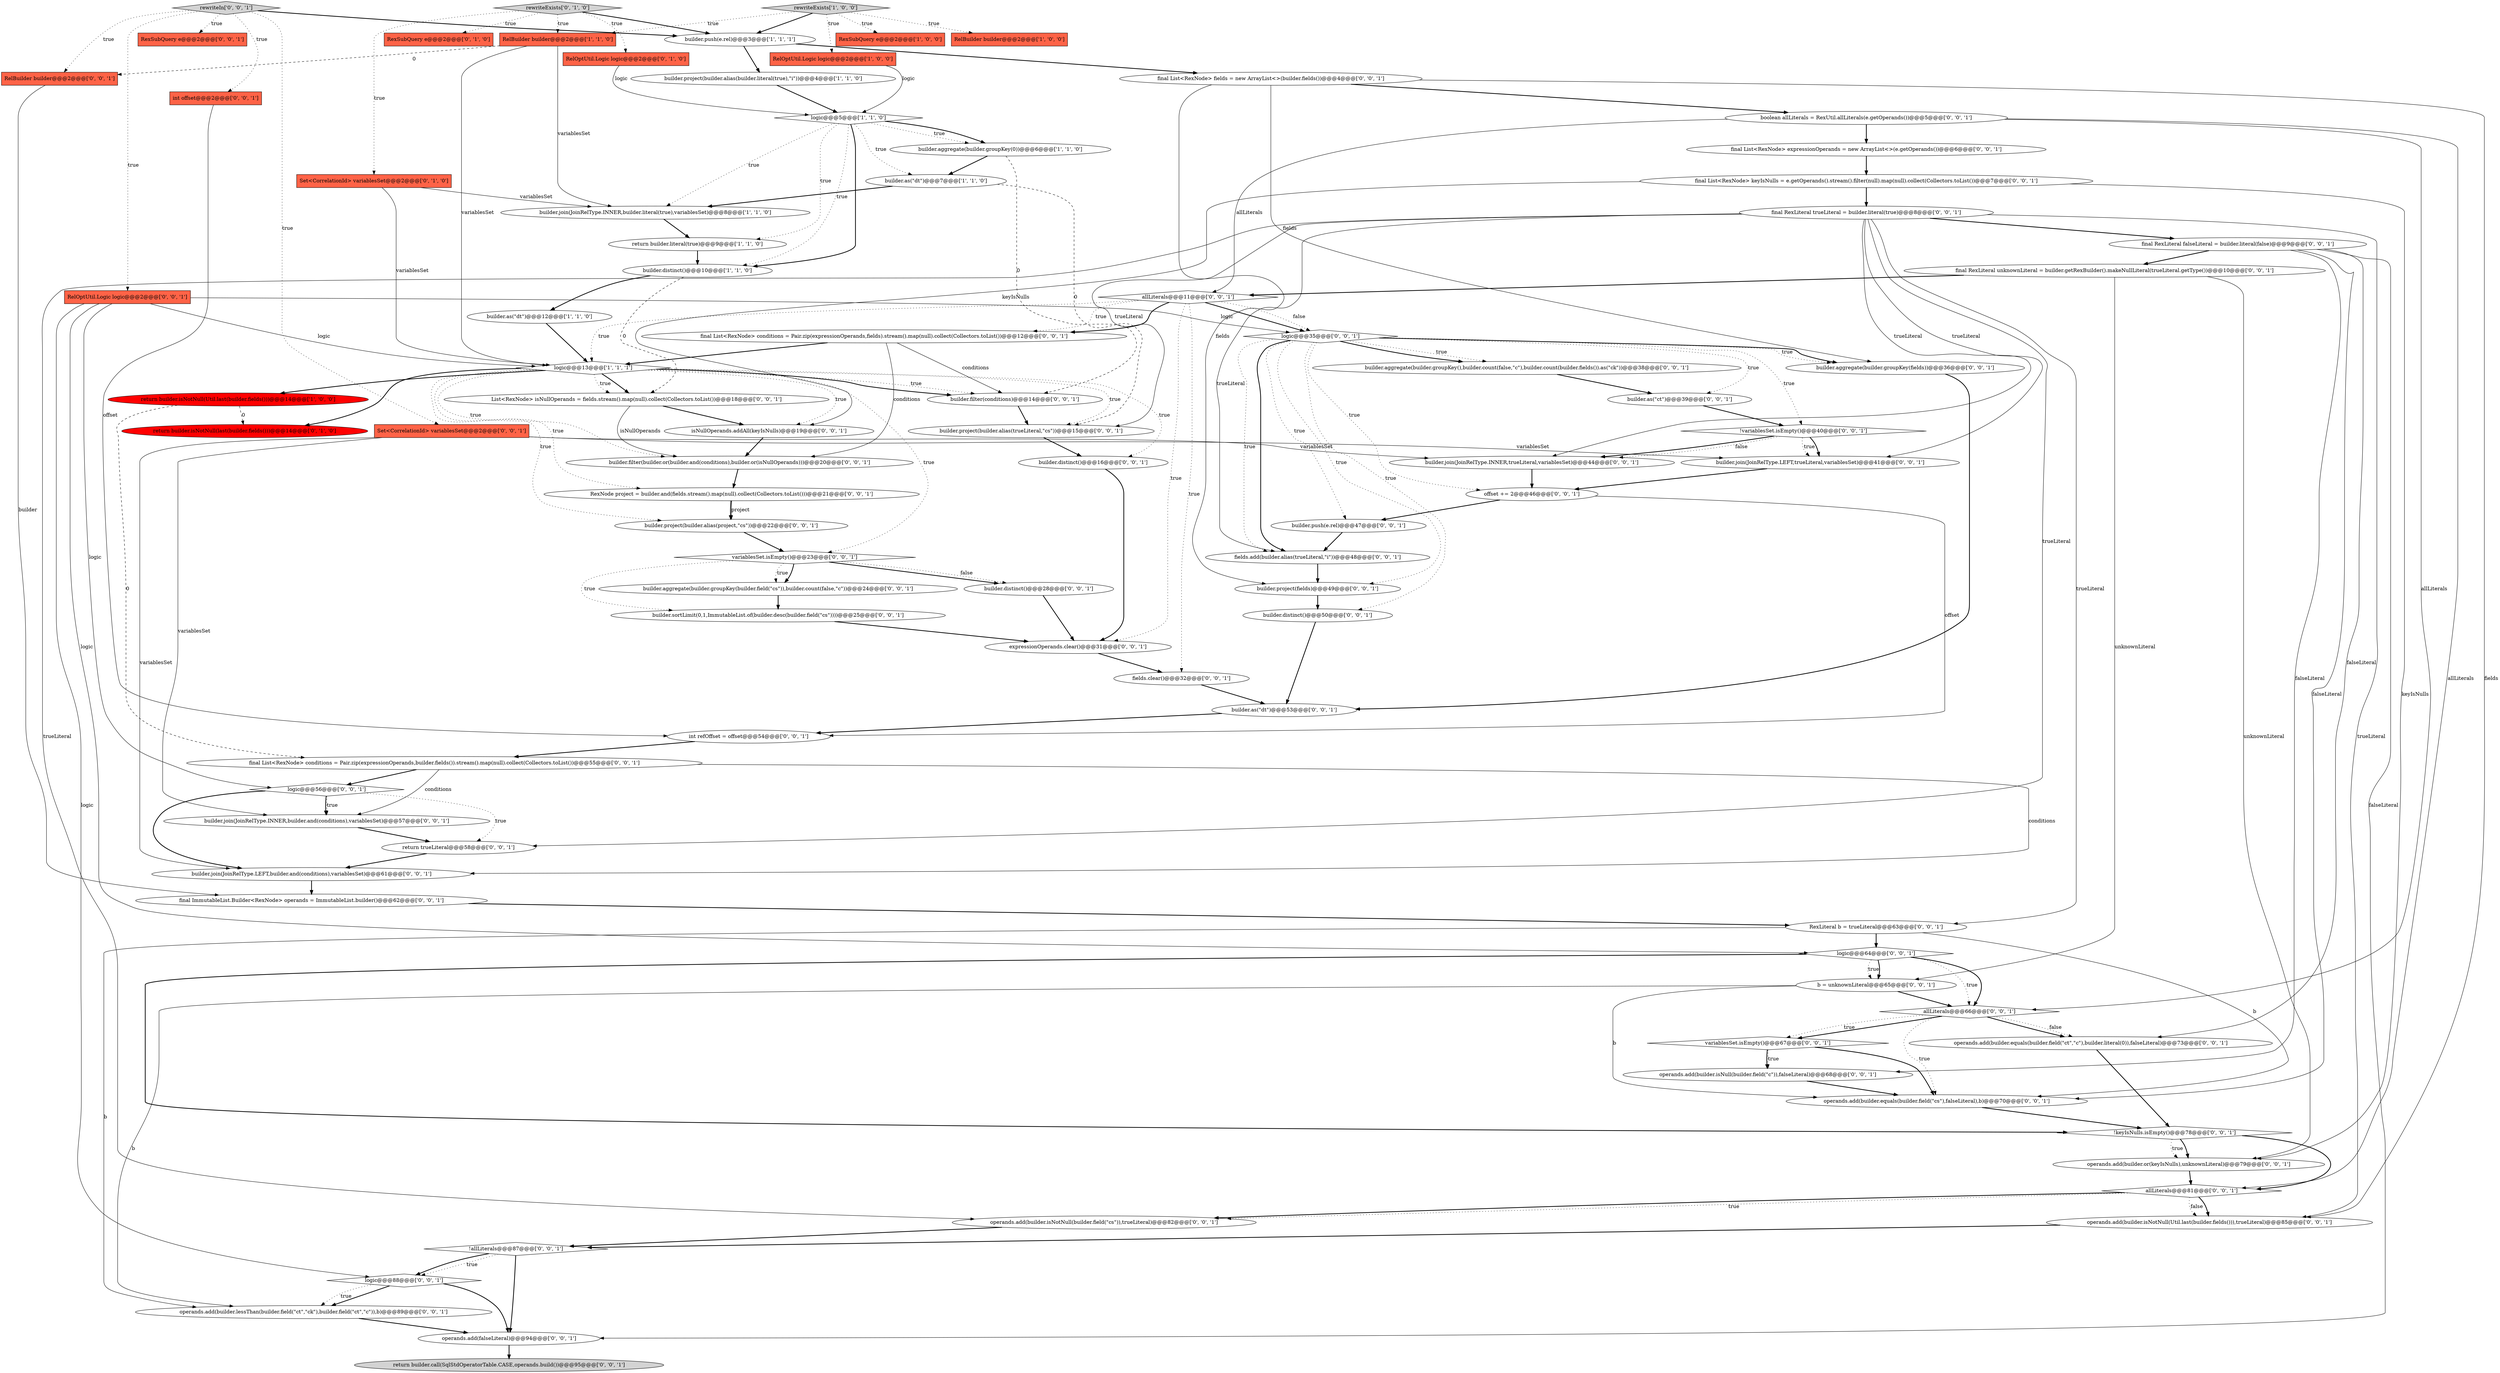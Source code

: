 digraph {
24 [style = filled, label = "rewriteIn['0', '0', '1']", fillcolor = lightgray, shape = diamond image = "AAA0AAABBB3BBB"];
16 [style = filled, label = "RelOptUtil.Logic logic@@@2@@@['0', '1', '0']", fillcolor = tomato, shape = box image = "AAA0AAABBB2BBB"];
57 [style = filled, label = "builder.distinct()@@@28@@@['0', '0', '1']", fillcolor = white, shape = ellipse image = "AAA0AAABBB3BBB"];
76 [style = filled, label = "operands.add(builder.equals(builder.field(\"cs\"),falseLiteral),b)@@@70@@@['0', '0', '1']", fillcolor = white, shape = ellipse image = "AAA0AAABBB3BBB"];
45 [style = filled, label = "final List<RexNode> conditions = Pair.zip(expressionOperands,builder.fields()).stream().map(null).collect(Collectors.toList())@@@55@@@['0', '0', '1']", fillcolor = white, shape = ellipse image = "AAA0AAABBB3BBB"];
86 [style = filled, label = "builder.aggregate(builder.groupKey(fields))@@@36@@@['0', '0', '1']", fillcolor = white, shape = ellipse image = "AAA0AAABBB3BBB"];
4 [style = filled, label = "builder.distinct()@@@10@@@['1', '1', '0']", fillcolor = white, shape = ellipse image = "AAA0AAABBB1BBB"];
5 [style = filled, label = "RelOptUtil.Logic logic@@@2@@@['1', '0', '0']", fillcolor = tomato, shape = box image = "AAA0AAABBB1BBB"];
17 [style = filled, label = "return builder.isNotNull(last(builder.fields()))@@@14@@@['0', '1', '0']", fillcolor = red, shape = ellipse image = "AAA1AAABBB2BBB"];
65 [style = filled, label = "RexNode project = builder.and(fields.stream().map(null).collect(Collectors.toList()))@@@21@@@['0', '0', '1']", fillcolor = white, shape = ellipse image = "AAA0AAABBB3BBB"];
47 [style = filled, label = "allLiterals@@@81@@@['0', '0', '1']", fillcolor = white, shape = diamond image = "AAA0AAABBB3BBB"];
28 [style = filled, label = "final RexLiteral unknownLiteral = builder.getRexBuilder().makeNullLiteral(trueLiteral.getType())@@@10@@@['0', '0', '1']", fillcolor = white, shape = ellipse image = "AAA0AAABBB3BBB"];
19 [style = filled, label = "Set<CorrelationId> variablesSet@@@2@@@['0', '1', '0']", fillcolor = tomato, shape = box image = "AAA0AAABBB2BBB"];
44 [style = filled, label = "operands.add(builder.isNotNull(builder.field(\"cs\")),trueLiteral)@@@82@@@['0', '0', '1']", fillcolor = white, shape = ellipse image = "AAA0AAABBB3BBB"];
55 [style = filled, label = "boolean allLiterals = RexUtil.allLiterals(e.getOperands())@@@5@@@['0', '0', '1']", fillcolor = white, shape = ellipse image = "AAA0AAABBB3BBB"];
82 [style = filled, label = "int refOffset = offset@@@54@@@['0', '0', '1']", fillcolor = white, shape = ellipse image = "AAA0AAABBB3BBB"];
39 [style = filled, label = "allLiterals@@@66@@@['0', '0', '1']", fillcolor = white, shape = diamond image = "AAA0AAABBB3BBB"];
6 [style = filled, label = "builder.project(builder.alias(builder.literal(true),\"i\"))@@@4@@@['1', '1', '0']", fillcolor = white, shape = ellipse image = "AAA0AAABBB1BBB"];
21 [style = filled, label = "variablesSet.isEmpty()@@@67@@@['0', '0', '1']", fillcolor = white, shape = diamond image = "AAA0AAABBB3BBB"];
50 [style = filled, label = "logic@@@56@@@['0', '0', '1']", fillcolor = white, shape = diamond image = "AAA0AAABBB3BBB"];
11 [style = filled, label = "rewriteExists['1', '0', '0']", fillcolor = lightgray, shape = diamond image = "AAA0AAABBB1BBB"];
25 [style = filled, label = "offset += 2@@@46@@@['0', '0', '1']", fillcolor = white, shape = ellipse image = "AAA0AAABBB3BBB"];
42 [style = filled, label = "fields.clear()@@@32@@@['0', '0', '1']", fillcolor = white, shape = ellipse image = "AAA0AAABBB3BBB"];
58 [style = filled, label = "builder.join(JoinRelType.LEFT,trueLiteral,variablesSet)@@@41@@@['0', '0', '1']", fillcolor = white, shape = ellipse image = "AAA0AAABBB3BBB"];
30 [style = filled, label = "builder.filter(conditions)@@@14@@@['0', '0', '1']", fillcolor = white, shape = ellipse image = "AAA0AAABBB3BBB"];
51 [style = filled, label = "logic@@@88@@@['0', '0', '1']", fillcolor = white, shape = diamond image = "AAA0AAABBB3BBB"];
84 [style = filled, label = "!variablesSet.isEmpty()@@@40@@@['0', '0', '1']", fillcolor = white, shape = diamond image = "AAA0AAABBB3BBB"];
63 [style = filled, label = "builder.aggregate(builder.groupKey(),builder.count(false,\"c\"),builder.count(builder.fields()).as(\"ck\"))@@@38@@@['0', '0', '1']", fillcolor = white, shape = ellipse image = "AAA0AAABBB3BBB"];
37 [style = filled, label = "operands.add(builder.equals(builder.field(\"ct\",\"c\"),builder.literal(0)),falseLiteral)@@@73@@@['0', '0', '1']", fillcolor = white, shape = ellipse image = "AAA0AAABBB3BBB"];
87 [style = filled, label = "b = unknownLiteral@@@65@@@['0', '0', '1']", fillcolor = white, shape = ellipse image = "AAA0AAABBB3BBB"];
23 [style = filled, label = "Set<CorrelationId> variablesSet@@@2@@@['0', '0', '1']", fillcolor = tomato, shape = box image = "AAA0AAABBB3BBB"];
60 [style = filled, label = "final List<RexNode> conditions = Pair.zip(expressionOperands,fields).stream().map(null).collect(Collectors.toList())@@@12@@@['0', '0', '1']", fillcolor = white, shape = ellipse image = "AAA0AAABBB3BBB"];
8 [style = filled, label = "builder.as(\"dt\")@@@12@@@['1', '1', '0']", fillcolor = white, shape = ellipse image = "AAA0AAABBB1BBB"];
62 [style = filled, label = "builder.join(JoinRelType.LEFT,builder.and(conditions),variablesSet)@@@61@@@['0', '0', '1']", fillcolor = white, shape = ellipse image = "AAA0AAABBB3BBB"];
83 [style = filled, label = "operands.add(builder.isNull(builder.field(\"c\")),falseLiteral)@@@68@@@['0', '0', '1']", fillcolor = white, shape = ellipse image = "AAA0AAABBB3BBB"];
0 [style = filled, label = "RexSubQuery e@@@2@@@['1', '0', '0']", fillcolor = tomato, shape = box image = "AAA0AAABBB1BBB"];
38 [style = filled, label = "builder.project(builder.alias(trueLiteral,\"cs\"))@@@15@@@['0', '0', '1']", fillcolor = white, shape = ellipse image = "AAA0AAABBB3BBB"];
52 [style = filled, label = "builder.join(JoinRelType.INNER,trueLiteral,variablesSet)@@@44@@@['0', '0', '1']", fillcolor = white, shape = ellipse image = "AAA0AAABBB3BBB"];
20 [style = filled, label = "rewriteExists['0', '1', '0']", fillcolor = lightgray, shape = diamond image = "AAA0AAABBB2BBB"];
33 [style = filled, label = "!allLiterals@@@87@@@['0', '0', '1']", fillcolor = white, shape = diamond image = "AAA0AAABBB3BBB"];
35 [style = filled, label = "return trueLiteral@@@58@@@['0', '0', '1']", fillcolor = white, shape = ellipse image = "AAA0AAABBB3BBB"];
41 [style = filled, label = "RelOptUtil.Logic logic@@@2@@@['0', '0', '1']", fillcolor = tomato, shape = box image = "AAA0AAABBB3BBB"];
32 [style = filled, label = "builder.aggregate(builder.groupKey(builder.field(\"cs\")),builder.count(false,\"c\"))@@@24@@@['0', '0', '1']", fillcolor = white, shape = ellipse image = "AAA0AAABBB3BBB"];
31 [style = filled, label = "variablesSet.isEmpty()@@@23@@@['0', '0', '1']", fillcolor = white, shape = diamond image = "AAA0AAABBB3BBB"];
81 [style = filled, label = "builder.push(e.rel)@@@47@@@['0', '0', '1']", fillcolor = white, shape = ellipse image = "AAA0AAABBB3BBB"];
54 [style = filled, label = "RexSubQuery e@@@2@@@['0', '0', '1']", fillcolor = tomato, shape = box image = "AAA0AAABBB3BBB"];
77 [style = filled, label = "final List<RexNode> keyIsNulls = e.getOperands().stream().filter(null).map(null).collect(Collectors.toList())@@@7@@@['0', '0', '1']", fillcolor = white, shape = ellipse image = "AAA0AAABBB3BBB"];
9 [style = filled, label = "return builder.isNotNull(Util.last(builder.fields()))@@@14@@@['1', '0', '0']", fillcolor = red, shape = ellipse image = "AAA1AAABBB1BBB"];
2 [style = filled, label = "builder.aggregate(builder.groupKey(0))@@@6@@@['1', '1', '0']", fillcolor = white, shape = ellipse image = "AAA0AAABBB1BBB"];
14 [style = filled, label = "builder.as(\"dt\")@@@7@@@['1', '1', '0']", fillcolor = white, shape = ellipse image = "AAA0AAABBB1BBB"];
70 [style = filled, label = "int offset@@@2@@@['0', '0', '1']", fillcolor = tomato, shape = box image = "AAA0AAABBB3BBB"];
26 [style = filled, label = "logic@@@64@@@['0', '0', '1']", fillcolor = white, shape = diamond image = "AAA0AAABBB3BBB"];
67 [style = filled, label = "fields.add(builder.alias(trueLiteral,\"i\"))@@@48@@@['0', '0', '1']", fillcolor = white, shape = ellipse image = "AAA0AAABBB3BBB"];
43 [style = filled, label = "return builder.call(SqlStdOperatorTable.CASE,operands.build())@@@95@@@['0', '0', '1']", fillcolor = lightgray, shape = ellipse image = "AAA0AAABBB3BBB"];
53 [style = filled, label = "builder.distinct()@@@50@@@['0', '0', '1']", fillcolor = white, shape = ellipse image = "AAA0AAABBB3BBB"];
56 [style = filled, label = "isNullOperands.addAll(keyIsNulls)@@@19@@@['0', '0', '1']", fillcolor = white, shape = ellipse image = "AAA0AAABBB3BBB"];
80 [style = filled, label = "final RexLiteral falseLiteral = builder.literal(false)@@@9@@@['0', '0', '1']", fillcolor = white, shape = ellipse image = "AAA0AAABBB3BBB"];
36 [style = filled, label = "operands.add(builder.or(keyIsNulls),unknownLiteral)@@@79@@@['0', '0', '1']", fillcolor = white, shape = ellipse image = "AAA0AAABBB3BBB"];
68 [style = filled, label = "operands.add(builder.isNotNull(Util.last(builder.fields())),trueLiteral)@@@85@@@['0', '0', '1']", fillcolor = white, shape = ellipse image = "AAA0AAABBB3BBB"];
79 [style = filled, label = "operands.add(builder.lessThan(builder.field(\"ct\",\"ck\"),builder.field(\"ct\",\"c\")),b)@@@89@@@['0', '0', '1']", fillcolor = white, shape = ellipse image = "AAA0AAABBB3BBB"];
85 [style = filled, label = "expressionOperands.clear()@@@31@@@['0', '0', '1']", fillcolor = white, shape = ellipse image = "AAA0AAABBB3BBB"];
13 [style = filled, label = "builder.push(e.rel)@@@3@@@['1', '1', '1']", fillcolor = white, shape = ellipse image = "AAA0AAABBB1BBB"];
78 [style = filled, label = "builder.join(JoinRelType.INNER,builder.and(conditions),variablesSet)@@@57@@@['0', '0', '1']", fillcolor = white, shape = ellipse image = "AAA0AAABBB3BBB"];
29 [style = filled, label = "allLiterals@@@11@@@['0', '0', '1']", fillcolor = white, shape = diamond image = "AAA0AAABBB3BBB"];
61 [style = filled, label = "final RexLiteral trueLiteral = builder.literal(true)@@@8@@@['0', '0', '1']", fillcolor = white, shape = ellipse image = "AAA0AAABBB3BBB"];
12 [style = filled, label = "RelBuilder builder@@@2@@@['1', '1', '0']", fillcolor = tomato, shape = box image = "AAA0AAABBB1BBB"];
49 [style = filled, label = "builder.as(\"ct\")@@@39@@@['0', '0', '1']", fillcolor = white, shape = ellipse image = "AAA0AAABBB3BBB"];
1 [style = filled, label = "logic@@@13@@@['1', '1', '1']", fillcolor = white, shape = diamond image = "AAA0AAABBB1BBB"];
75 [style = filled, label = "final ImmutableList.Builder<RexNode> operands = ImmutableList.builder()@@@62@@@['0', '0', '1']", fillcolor = white, shape = ellipse image = "AAA0AAABBB3BBB"];
74 [style = filled, label = "RexLiteral b = trueLiteral@@@63@@@['0', '0', '1']", fillcolor = white, shape = ellipse image = "AAA0AAABBB3BBB"];
69 [style = filled, label = "final List<RexNode> fields = new ArrayList<>(builder.fields())@@@4@@@['0', '0', '1']", fillcolor = white, shape = ellipse image = "AAA0AAABBB3BBB"];
73 [style = filled, label = "RelBuilder builder@@@2@@@['0', '0', '1']", fillcolor = tomato, shape = box image = "AAA0AAABBB3BBB"];
46 [style = filled, label = "builder.as(\"dt\")@@@53@@@['0', '0', '1']", fillcolor = white, shape = ellipse image = "AAA0AAABBB3BBB"];
7 [style = filled, label = "builder.join(JoinRelType.INNER,builder.literal(true),variablesSet)@@@8@@@['1', '1', '0']", fillcolor = white, shape = ellipse image = "AAA0AAABBB1BBB"];
18 [style = filled, label = "RexSubQuery e@@@2@@@['0', '1', '0']", fillcolor = tomato, shape = box image = "AAA0AAABBB2BBB"];
48 [style = filled, label = "builder.project(fields)@@@49@@@['0', '0', '1']", fillcolor = white, shape = ellipse image = "AAA0AAABBB3BBB"];
34 [style = filled, label = "final List<RexNode> expressionOperands = new ArrayList<>(e.getOperands())@@@6@@@['0', '0', '1']", fillcolor = white, shape = ellipse image = "AAA0AAABBB3BBB"];
72 [style = filled, label = "List<RexNode> isNullOperands = fields.stream().map(null).collect(Collectors.toList())@@@18@@@['0', '0', '1']", fillcolor = white, shape = ellipse image = "AAA0AAABBB3BBB"];
10 [style = filled, label = "logic@@@5@@@['1', '1', '0']", fillcolor = white, shape = diamond image = "AAA0AAABBB1BBB"];
3 [style = filled, label = "RelBuilder builder@@@2@@@['1', '0', '0']", fillcolor = tomato, shape = box image = "AAA0AAABBB1BBB"];
71 [style = filled, label = "operands.add(falseLiteral)@@@94@@@['0', '0', '1']", fillcolor = white, shape = ellipse image = "AAA0AAABBB3BBB"];
66 [style = filled, label = "builder.distinct()@@@16@@@['0', '0', '1']", fillcolor = white, shape = ellipse image = "AAA0AAABBB3BBB"];
64 [style = filled, label = "!keyIsNulls.isEmpty()@@@78@@@['0', '0', '1']", fillcolor = white, shape = diamond image = "AAA0AAABBB3BBB"];
27 [style = filled, label = "logic@@@35@@@['0', '0', '1']", fillcolor = white, shape = diamond image = "AAA0AAABBB3BBB"];
59 [style = filled, label = "builder.sortLimit(0,1,ImmutableList.of(builder.desc(builder.field(\"cs\"))))@@@25@@@['0', '0', '1']", fillcolor = white, shape = ellipse image = "AAA0AAABBB3BBB"];
22 [style = filled, label = "builder.project(builder.alias(project,\"cs\"))@@@22@@@['0', '0', '1']", fillcolor = white, shape = ellipse image = "AAA0AAABBB3BBB"];
15 [style = filled, label = "return builder.literal(true)@@@9@@@['1', '1', '0']", fillcolor = white, shape = ellipse image = "AAA0AAABBB1BBB"];
40 [style = filled, label = "builder.filter(builder.or(builder.and(conditions),builder.or(isNullOperands)))@@@20@@@['0', '0', '1']", fillcolor = white, shape = ellipse image = "AAA0AAABBB3BBB"];
84->58 [style = dotted, label="true"];
74->26 [style = bold, label=""];
64->36 [style = bold, label=""];
27->67 [style = dotted, label="true"];
76->64 [style = bold, label=""];
80->71 [style = solid, label="falseLiteral"];
70->82 [style = solid, label="offset"];
87->79 [style = solid, label="b"];
67->48 [style = bold, label=""];
73->75 [style = solid, label="builder"];
28->87 [style = solid, label="unknownLiteral"];
11->12 [style = dotted, label="true"];
12->7 [style = solid, label="variablesSet"];
1->31 [style = dotted, label="true"];
26->87 [style = dotted, label="true"];
24->73 [style = dotted, label="true"];
65->22 [style = solid, label="project"];
27->49 [style = dotted, label="true"];
41->27 [style = solid, label="logic"];
23->52 [style = solid, label="variablesSet"];
1->30 [style = bold, label=""];
69->55 [style = bold, label=""];
1->65 [style = dotted, label="true"];
14->7 [style = bold, label=""];
1->66 [style = dotted, label="true"];
8->1 [style = bold, label=""];
27->86 [style = dotted, label="true"];
39->76 [style = dotted, label="true"];
61->38 [style = solid, label="trueLiteral"];
77->61 [style = bold, label=""];
21->83 [style = bold, label=""];
31->59 [style = dotted, label="true"];
55->47 [style = solid, label="allLiterals"];
4->72 [style = dashed, label="0"];
59->85 [style = bold, label=""];
21->76 [style = bold, label=""];
2->14 [style = bold, label=""];
11->13 [style = bold, label=""];
50->62 [style = bold, label=""];
11->0 [style = dotted, label="true"];
86->46 [style = bold, label=""];
80->76 [style = solid, label="falseLiteral"];
55->34 [style = bold, label=""];
20->18 [style = dotted, label="true"];
4->8 [style = bold, label=""];
27->67 [style = bold, label=""];
25->82 [style = solid, label="offset"];
85->42 [style = bold, label=""];
10->4 [style = dotted, label="true"];
33->71 [style = bold, label=""];
66->85 [style = bold, label=""];
13->69 [style = bold, label=""];
60->1 [style = bold, label=""];
26->64 [style = bold, label=""];
41->26 [style = solid, label="logic"];
51->71 [style = bold, label=""];
12->73 [style = dashed, label="0"];
65->22 [style = bold, label=""];
42->46 [style = bold, label=""];
84->52 [style = bold, label=""];
27->25 [style = dotted, label="true"];
29->60 [style = bold, label=""];
1->22 [style = dotted, label="true"];
51->79 [style = bold, label=""];
60->40 [style = solid, label="conditions"];
61->68 [style = solid, label="trueLiteral"];
75->74 [style = bold, label=""];
11->5 [style = dotted, label="true"];
9->45 [style = dashed, label="0"];
2->30 [style = dashed, label="0"];
32->59 [style = bold, label=""];
1->30 [style = dotted, label="true"];
61->58 [style = solid, label="trueLiteral"];
1->17 [style = bold, label=""];
50->35 [style = dotted, label="true"];
1->40 [style = dotted, label="true"];
23->58 [style = solid, label="variablesSet"];
29->27 [style = bold, label=""];
5->10 [style = solid, label="logic"];
82->45 [style = bold, label=""];
78->35 [style = bold, label=""];
61->80 [style = bold, label=""];
31->57 [style = bold, label=""];
27->86 [style = bold, label=""];
58->25 [style = bold, label=""];
1->72 [style = bold, label=""];
80->28 [style = bold, label=""];
84->58 [style = bold, label=""];
80->37 [style = solid, label="falseLiteral"];
27->48 [style = dotted, label="true"];
24->70 [style = dotted, label="true"];
47->44 [style = bold, label=""];
64->36 [style = dotted, label="true"];
10->2 [style = bold, label=""];
69->68 [style = solid, label="fields"];
40->65 [style = bold, label=""];
56->40 [style = bold, label=""];
74->76 [style = solid, label="b"];
24->13 [style = bold, label=""];
39->37 [style = bold, label=""];
29->60 [style = dotted, label="true"];
28->29 [style = bold, label=""];
29->1 [style = dotted, label="true"];
69->48 [style = solid, label="fields"];
84->52 [style = dotted, label="false"];
20->13 [style = bold, label=""];
61->52 [style = solid, label="trueLiteral"];
87->39 [style = bold, label=""];
77->56 [style = solid, label="keyIsNulls"];
50->78 [style = dotted, label="true"];
62->75 [style = bold, label=""];
31->32 [style = bold, label=""];
61->35 [style = solid, label="trueLiteral"];
55->39 [style = solid, label="allLiterals"];
27->63 [style = dotted, label="true"];
61->67 [style = solid, label="trueLiteral"];
44->33 [style = bold, label=""];
34->77 [style = bold, label=""];
1->9 [style = bold, label=""];
28->36 [style = solid, label="unknownLiteral"];
49->84 [style = bold, label=""];
21->83 [style = dotted, label="true"];
39->21 [style = bold, label=""];
38->66 [style = bold, label=""];
53->46 [style = bold, label=""];
72->56 [style = bold, label=""];
24->23 [style = dotted, label="true"];
41->51 [style = solid, label="logic"];
45->62 [style = solid, label="conditions"];
10->2 [style = dotted, label="true"];
27->84 [style = dotted, label="true"];
6->10 [style = bold, label=""];
29->27 [style = dotted, label="false"];
37->64 [style = bold, label=""];
14->38 [style = dashed, label="0"];
46->82 [style = bold, label=""];
31->57 [style = dotted, label="false"];
60->30 [style = solid, label="conditions"];
7->15 [style = bold, label=""];
83->76 [style = bold, label=""];
33->51 [style = dotted, label="true"];
20->19 [style = dotted, label="true"];
13->6 [style = bold, label=""];
79->71 [style = bold, label=""];
1->38 [style = dotted, label="true"];
11->3 [style = dotted, label="true"];
72->40 [style = solid, label="isNullOperands"];
61->44 [style = solid, label="trueLiteral"];
25->81 [style = bold, label=""];
1->56 [style = dotted, label="true"];
57->85 [style = bold, label=""];
39->21 [style = dotted, label="true"];
1->72 [style = dotted, label="true"];
30->38 [style = bold, label=""];
24->41 [style = dotted, label="true"];
36->47 [style = bold, label=""];
87->76 [style = solid, label="b"];
26->87 [style = bold, label=""];
77->36 [style = solid, label="keyIsNulls"];
26->39 [style = dotted, label="true"];
63->49 [style = bold, label=""];
81->67 [style = bold, label=""];
27->81 [style = dotted, label="true"];
68->33 [style = bold, label=""];
16->10 [style = solid, label="logic"];
22->31 [style = bold, label=""];
47->68 [style = bold, label=""];
80->83 [style = solid, label="falseLiteral"];
47->44 [style = dotted, label="true"];
27->63 [style = bold, label=""];
48->53 [style = bold, label=""];
39->37 [style = dotted, label="false"];
26->39 [style = bold, label=""];
61->74 [style = solid, label="trueLiteral"];
31->32 [style = dotted, label="true"];
10->14 [style = dotted, label="true"];
19->1 [style = solid, label="variablesSet"];
10->15 [style = dotted, label="true"];
47->68 [style = dotted, label="false"];
19->7 [style = solid, label="variablesSet"];
69->86 [style = solid, label="fields"];
41->1 [style = solid, label="logic"];
52->25 [style = bold, label=""];
33->51 [style = bold, label=""];
71->43 [style = bold, label=""];
64->47 [style = bold, label=""];
45->50 [style = bold, label=""];
51->79 [style = dotted, label="true"];
50->78 [style = bold, label=""];
9->17 [style = dashed, label="0"];
35->62 [style = bold, label=""];
15->4 [style = bold, label=""];
23->78 [style = solid, label="variablesSet"];
10->4 [style = bold, label=""];
24->54 [style = dotted, label="true"];
29->42 [style = dotted, label="true"];
20->12 [style = dotted, label="true"];
74->79 [style = solid, label="b"];
55->29 [style = solid, label="allLiterals"];
45->78 [style = solid, label="conditions"];
27->53 [style = dotted, label="true"];
23->62 [style = solid, label="variablesSet"];
10->7 [style = dotted, label="true"];
29->85 [style = dotted, label="true"];
20->16 [style = dotted, label="true"];
41->50 [style = solid, label="logic"];
12->1 [style = solid, label="variablesSet"];
}
